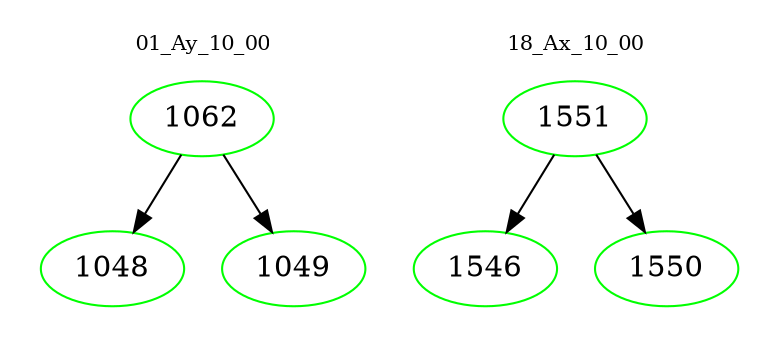 digraph{
subgraph cluster_0 {
color = white
label = "01_Ay_10_00";
fontsize=10;
T0_1062 [label="1062", color="green"]
T0_1062 -> T0_1048 [color="black"]
T0_1048 [label="1048", color="green"]
T0_1062 -> T0_1049 [color="black"]
T0_1049 [label="1049", color="green"]
}
subgraph cluster_1 {
color = white
label = "18_Ax_10_00";
fontsize=10;
T1_1551 [label="1551", color="green"]
T1_1551 -> T1_1546 [color="black"]
T1_1546 [label="1546", color="green"]
T1_1551 -> T1_1550 [color="black"]
T1_1550 [label="1550", color="green"]
}
}
